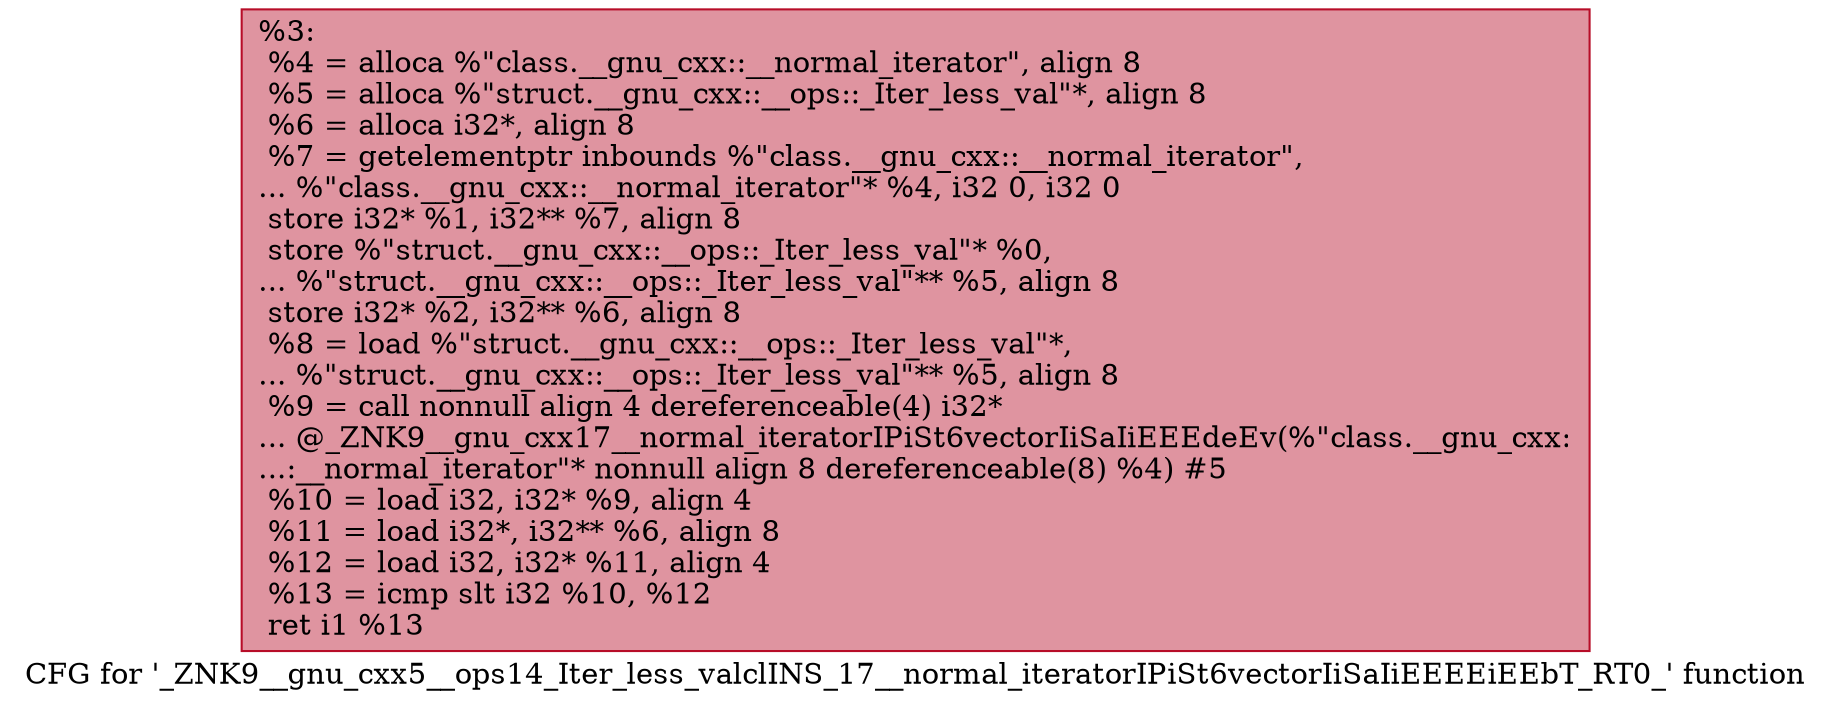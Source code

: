 digraph "CFG for '_ZNK9__gnu_cxx5__ops14_Iter_less_valclINS_17__normal_iteratorIPiSt6vectorIiSaIiEEEEiEEbT_RT0_' function" {
	label="CFG for '_ZNK9__gnu_cxx5__ops14_Iter_less_valclINS_17__normal_iteratorIPiSt6vectorIiSaIiEEEEiEEbT_RT0_' function";

	Node0x55d937e0abe0 [shape=record,color="#b70d28ff", style=filled, fillcolor="#b70d2870",label="{%3:\l  %4 = alloca %\"class.__gnu_cxx::__normal_iterator\", align 8\l  %5 = alloca %\"struct.__gnu_cxx::__ops::_Iter_less_val\"*, align 8\l  %6 = alloca i32*, align 8\l  %7 = getelementptr inbounds %\"class.__gnu_cxx::__normal_iterator\",\l... %\"class.__gnu_cxx::__normal_iterator\"* %4, i32 0, i32 0\l  store i32* %1, i32** %7, align 8\l  store %\"struct.__gnu_cxx::__ops::_Iter_less_val\"* %0,\l... %\"struct.__gnu_cxx::__ops::_Iter_less_val\"** %5, align 8\l  store i32* %2, i32** %6, align 8\l  %8 = load %\"struct.__gnu_cxx::__ops::_Iter_less_val\"*,\l... %\"struct.__gnu_cxx::__ops::_Iter_less_val\"** %5, align 8\l  %9 = call nonnull align 4 dereferenceable(4) i32*\l... @_ZNK9__gnu_cxx17__normal_iteratorIPiSt6vectorIiSaIiEEEdeEv(%\"class.__gnu_cxx:\l...:__normal_iterator\"* nonnull align 8 dereferenceable(8) %4) #5\l  %10 = load i32, i32* %9, align 4\l  %11 = load i32*, i32** %6, align 8\l  %12 = load i32, i32* %11, align 4\l  %13 = icmp slt i32 %10, %12\l  ret i1 %13\l}"];
}
